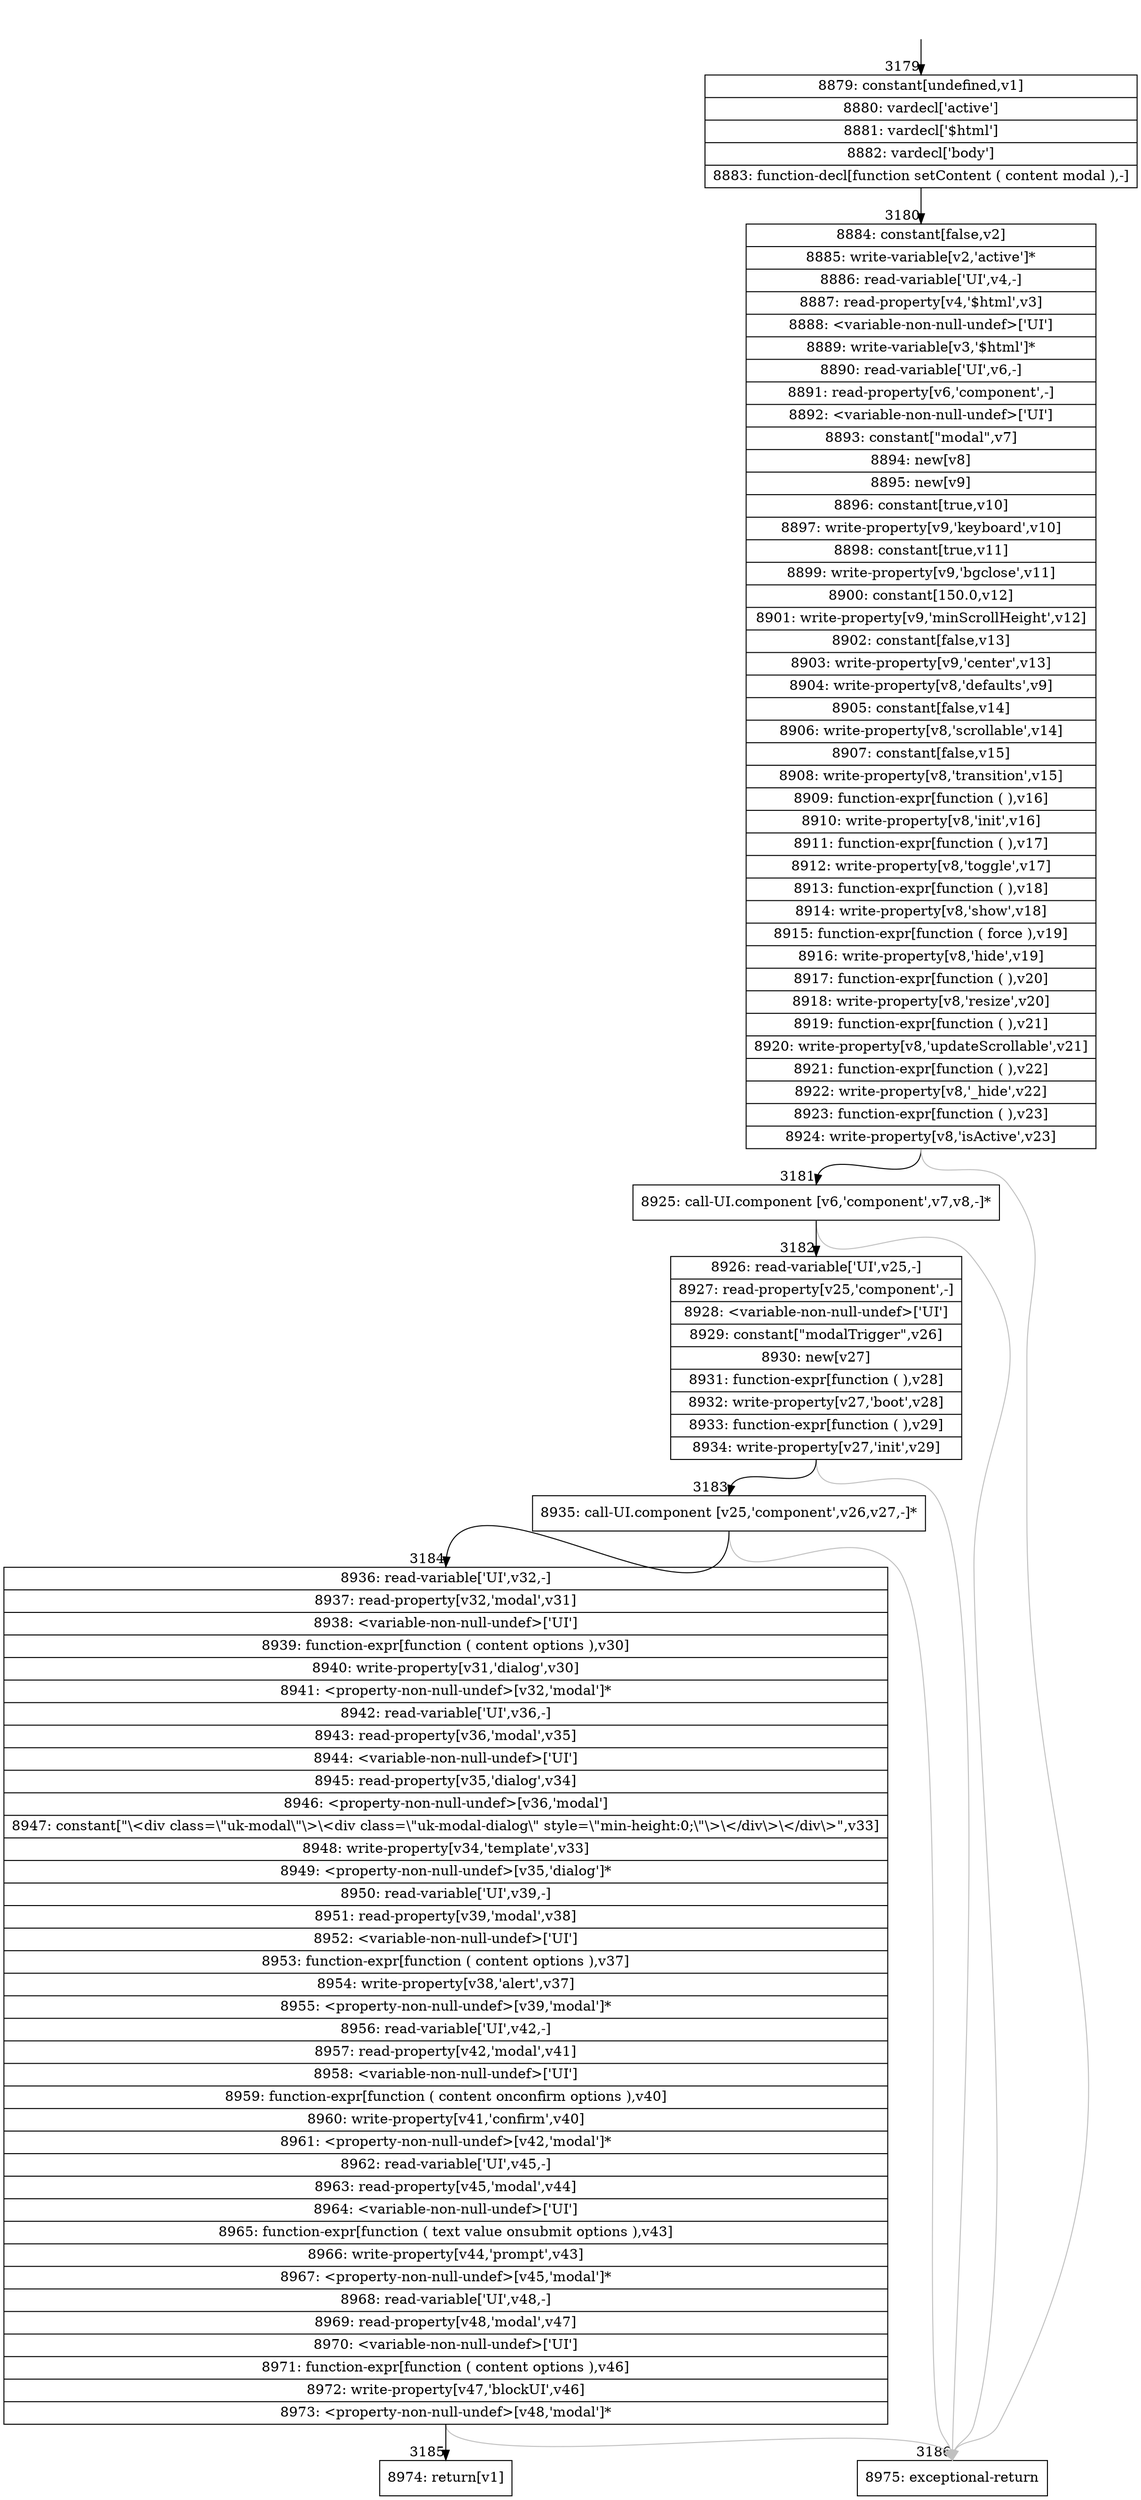 digraph {
rankdir="TD"
BB_entry213[shape=none,label=""];
BB_entry213 -> BB3179 [tailport=s, headport=n, headlabel="    3179"]
BB3179 [shape=record label="{8879: constant[undefined,v1]|8880: vardecl['active']|8881: vardecl['$html']|8882: vardecl['body']|8883: function-decl[function setContent ( content modal ),-]}" ] 
BB3179 -> BB3180 [tailport=s, headport=n, headlabel="      3180"]
BB3180 [shape=record label="{8884: constant[false,v2]|8885: write-variable[v2,'active']*|8886: read-variable['UI',v4,-]|8887: read-property[v4,'$html',v3]|8888: \<variable-non-null-undef\>['UI']|8889: write-variable[v3,'$html']*|8890: read-variable['UI',v6,-]|8891: read-property[v6,'component',-]|8892: \<variable-non-null-undef\>['UI']|8893: constant[\"modal\",v7]|8894: new[v8]|8895: new[v9]|8896: constant[true,v10]|8897: write-property[v9,'keyboard',v10]|8898: constant[true,v11]|8899: write-property[v9,'bgclose',v11]|8900: constant[150.0,v12]|8901: write-property[v9,'minScrollHeight',v12]|8902: constant[false,v13]|8903: write-property[v9,'center',v13]|8904: write-property[v8,'defaults',v9]|8905: constant[false,v14]|8906: write-property[v8,'scrollable',v14]|8907: constant[false,v15]|8908: write-property[v8,'transition',v15]|8909: function-expr[function ( ),v16]|8910: write-property[v8,'init',v16]|8911: function-expr[function ( ),v17]|8912: write-property[v8,'toggle',v17]|8913: function-expr[function ( ),v18]|8914: write-property[v8,'show',v18]|8915: function-expr[function ( force ),v19]|8916: write-property[v8,'hide',v19]|8917: function-expr[function ( ),v20]|8918: write-property[v8,'resize',v20]|8919: function-expr[function ( ),v21]|8920: write-property[v8,'updateScrollable',v21]|8921: function-expr[function ( ),v22]|8922: write-property[v8,'_hide',v22]|8923: function-expr[function ( ),v23]|8924: write-property[v8,'isActive',v23]}" ] 
BB3180 -> BB3181 [tailport=s, headport=n, headlabel="      3181"]
BB3180 -> BB3186 [tailport=s, headport=n, color=gray, headlabel="      3186"]
BB3181 [shape=record label="{8925: call-UI.component [v6,'component',v7,v8,-]*}" ] 
BB3181 -> BB3182 [tailport=s, headport=n, headlabel="      3182"]
BB3181 -> BB3186 [tailport=s, headport=n, color=gray]
BB3182 [shape=record label="{8926: read-variable['UI',v25,-]|8927: read-property[v25,'component',-]|8928: \<variable-non-null-undef\>['UI']|8929: constant[\"modalTrigger\",v26]|8930: new[v27]|8931: function-expr[function ( ),v28]|8932: write-property[v27,'boot',v28]|8933: function-expr[function ( ),v29]|8934: write-property[v27,'init',v29]}" ] 
BB3182 -> BB3183 [tailport=s, headport=n, headlabel="      3183"]
BB3182 -> BB3186 [tailport=s, headport=n, color=gray]
BB3183 [shape=record label="{8935: call-UI.component [v25,'component',v26,v27,-]*}" ] 
BB3183 -> BB3184 [tailport=s, headport=n, headlabel="      3184"]
BB3183 -> BB3186 [tailport=s, headport=n, color=gray]
BB3184 [shape=record label="{8936: read-variable['UI',v32,-]|8937: read-property[v32,'modal',v31]|8938: \<variable-non-null-undef\>['UI']|8939: function-expr[function ( content options ),v30]|8940: write-property[v31,'dialog',v30]|8941: \<property-non-null-undef\>[v32,'modal']*|8942: read-variable['UI',v36,-]|8943: read-property[v36,'modal',v35]|8944: \<variable-non-null-undef\>['UI']|8945: read-property[v35,'dialog',v34]|8946: \<property-non-null-undef\>[v36,'modal']|8947: constant[\"\\\<div class=\\\"uk-modal\\\"\\\>\\\<div class=\\\"uk-modal-dialog\\\" style=\\\"min-height:0;\\\"\\\>\\\</div\\\>\\\</div\\\>\",v33]|8948: write-property[v34,'template',v33]|8949: \<property-non-null-undef\>[v35,'dialog']*|8950: read-variable['UI',v39,-]|8951: read-property[v39,'modal',v38]|8952: \<variable-non-null-undef\>['UI']|8953: function-expr[function ( content options ),v37]|8954: write-property[v38,'alert',v37]|8955: \<property-non-null-undef\>[v39,'modal']*|8956: read-variable['UI',v42,-]|8957: read-property[v42,'modal',v41]|8958: \<variable-non-null-undef\>['UI']|8959: function-expr[function ( content onconfirm options ),v40]|8960: write-property[v41,'confirm',v40]|8961: \<property-non-null-undef\>[v42,'modal']*|8962: read-variable['UI',v45,-]|8963: read-property[v45,'modal',v44]|8964: \<variable-non-null-undef\>['UI']|8965: function-expr[function ( text value onsubmit options ),v43]|8966: write-property[v44,'prompt',v43]|8967: \<property-non-null-undef\>[v45,'modal']*|8968: read-variable['UI',v48,-]|8969: read-property[v48,'modal',v47]|8970: \<variable-non-null-undef\>['UI']|8971: function-expr[function ( content options ),v46]|8972: write-property[v47,'blockUI',v46]|8973: \<property-non-null-undef\>[v48,'modal']*}" ] 
BB3184 -> BB3185 [tailport=s, headport=n, headlabel="      3185"]
BB3184 -> BB3186 [tailport=s, headport=n, color=gray]
BB3185 [shape=record label="{8974: return[v1]}" ] 
BB3186 [shape=record label="{8975: exceptional-return}" ] 
//#$~ 2442
}
